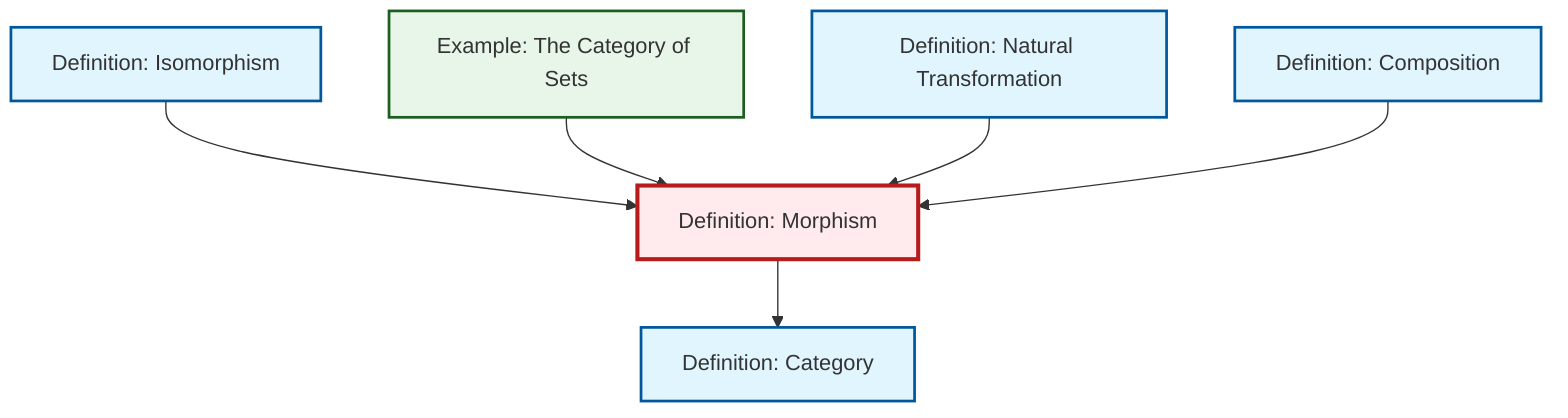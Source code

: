 graph TD
    classDef definition fill:#e1f5fe,stroke:#01579b,stroke-width:2px
    classDef theorem fill:#f3e5f5,stroke:#4a148c,stroke-width:2px
    classDef axiom fill:#fff3e0,stroke:#e65100,stroke-width:2px
    classDef example fill:#e8f5e9,stroke:#1b5e20,stroke-width:2px
    classDef current fill:#ffebee,stroke:#b71c1c,stroke-width:3px
    ex-set-category["Example: The Category of Sets"]:::example
    def-composition["Definition: Composition"]:::definition
    def-isomorphism["Definition: Isomorphism"]:::definition
    def-natural-transformation["Definition: Natural Transformation"]:::definition
    def-morphism["Definition: Morphism"]:::definition
    def-category["Definition: Category"]:::definition
    def-isomorphism --> def-morphism
    ex-set-category --> def-morphism
    def-natural-transformation --> def-morphism
    def-composition --> def-morphism
    def-morphism --> def-category
    class def-morphism current